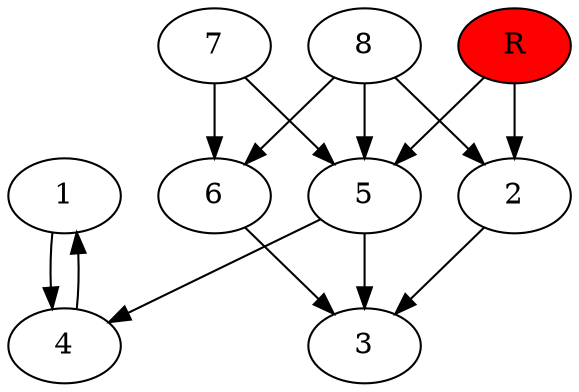 digraph prb15687 {
	1
	2
	3
	4
	5
	6
	7
	8
	R [fillcolor="#ff0000" style=filled]
	1 -> 4
	2 -> 3
	4 -> 1
	5 -> 3
	5 -> 4
	6 -> 3
	7 -> 5
	7 -> 6
	8 -> 2
	8 -> 5
	8 -> 6
	R -> 2
	R -> 5
}
